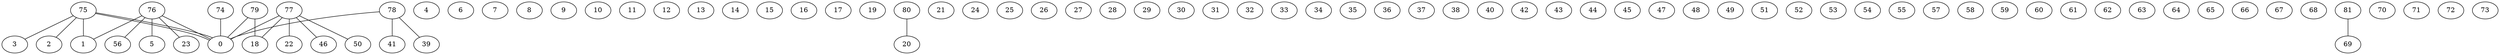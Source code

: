 graph G {
0;
1;
2;
3;
4;
5;
6;
7;
8;
9;
10;
11;
12;
13;
14;
15;
16;
17;
18;
19;
20;
21;
22;
23;
24;
25;
26;
27;
28;
29;
30;
31;
32;
33;
34;
35;
36;
37;
38;
39;
40;
41;
42;
43;
44;
45;
46;
47;
48;
49;
50;
51;
52;
53;
54;
55;
56;
57;
58;
59;
60;
61;
62;
63;
64;
65;
66;
67;
68;
69;
70;
71;
72;
73;
74;
75;
76;
77;
78;
79;
80;
81;
81--69 ;
80--20 ;
79--18 ;
79--0 ;
78--39 ;
78--0 ;
78--41 ;
77--46 ;
77--18 ;
77--22 ;
77--50 ;
77--0 ;
76--56 ;
76--23 ;
76--1 ;
76--5 ;
76--0 ;
75--2 ;
75--3 ;
75--0 ;
75--1 ;
75--0 ;
74--0 ;
}
